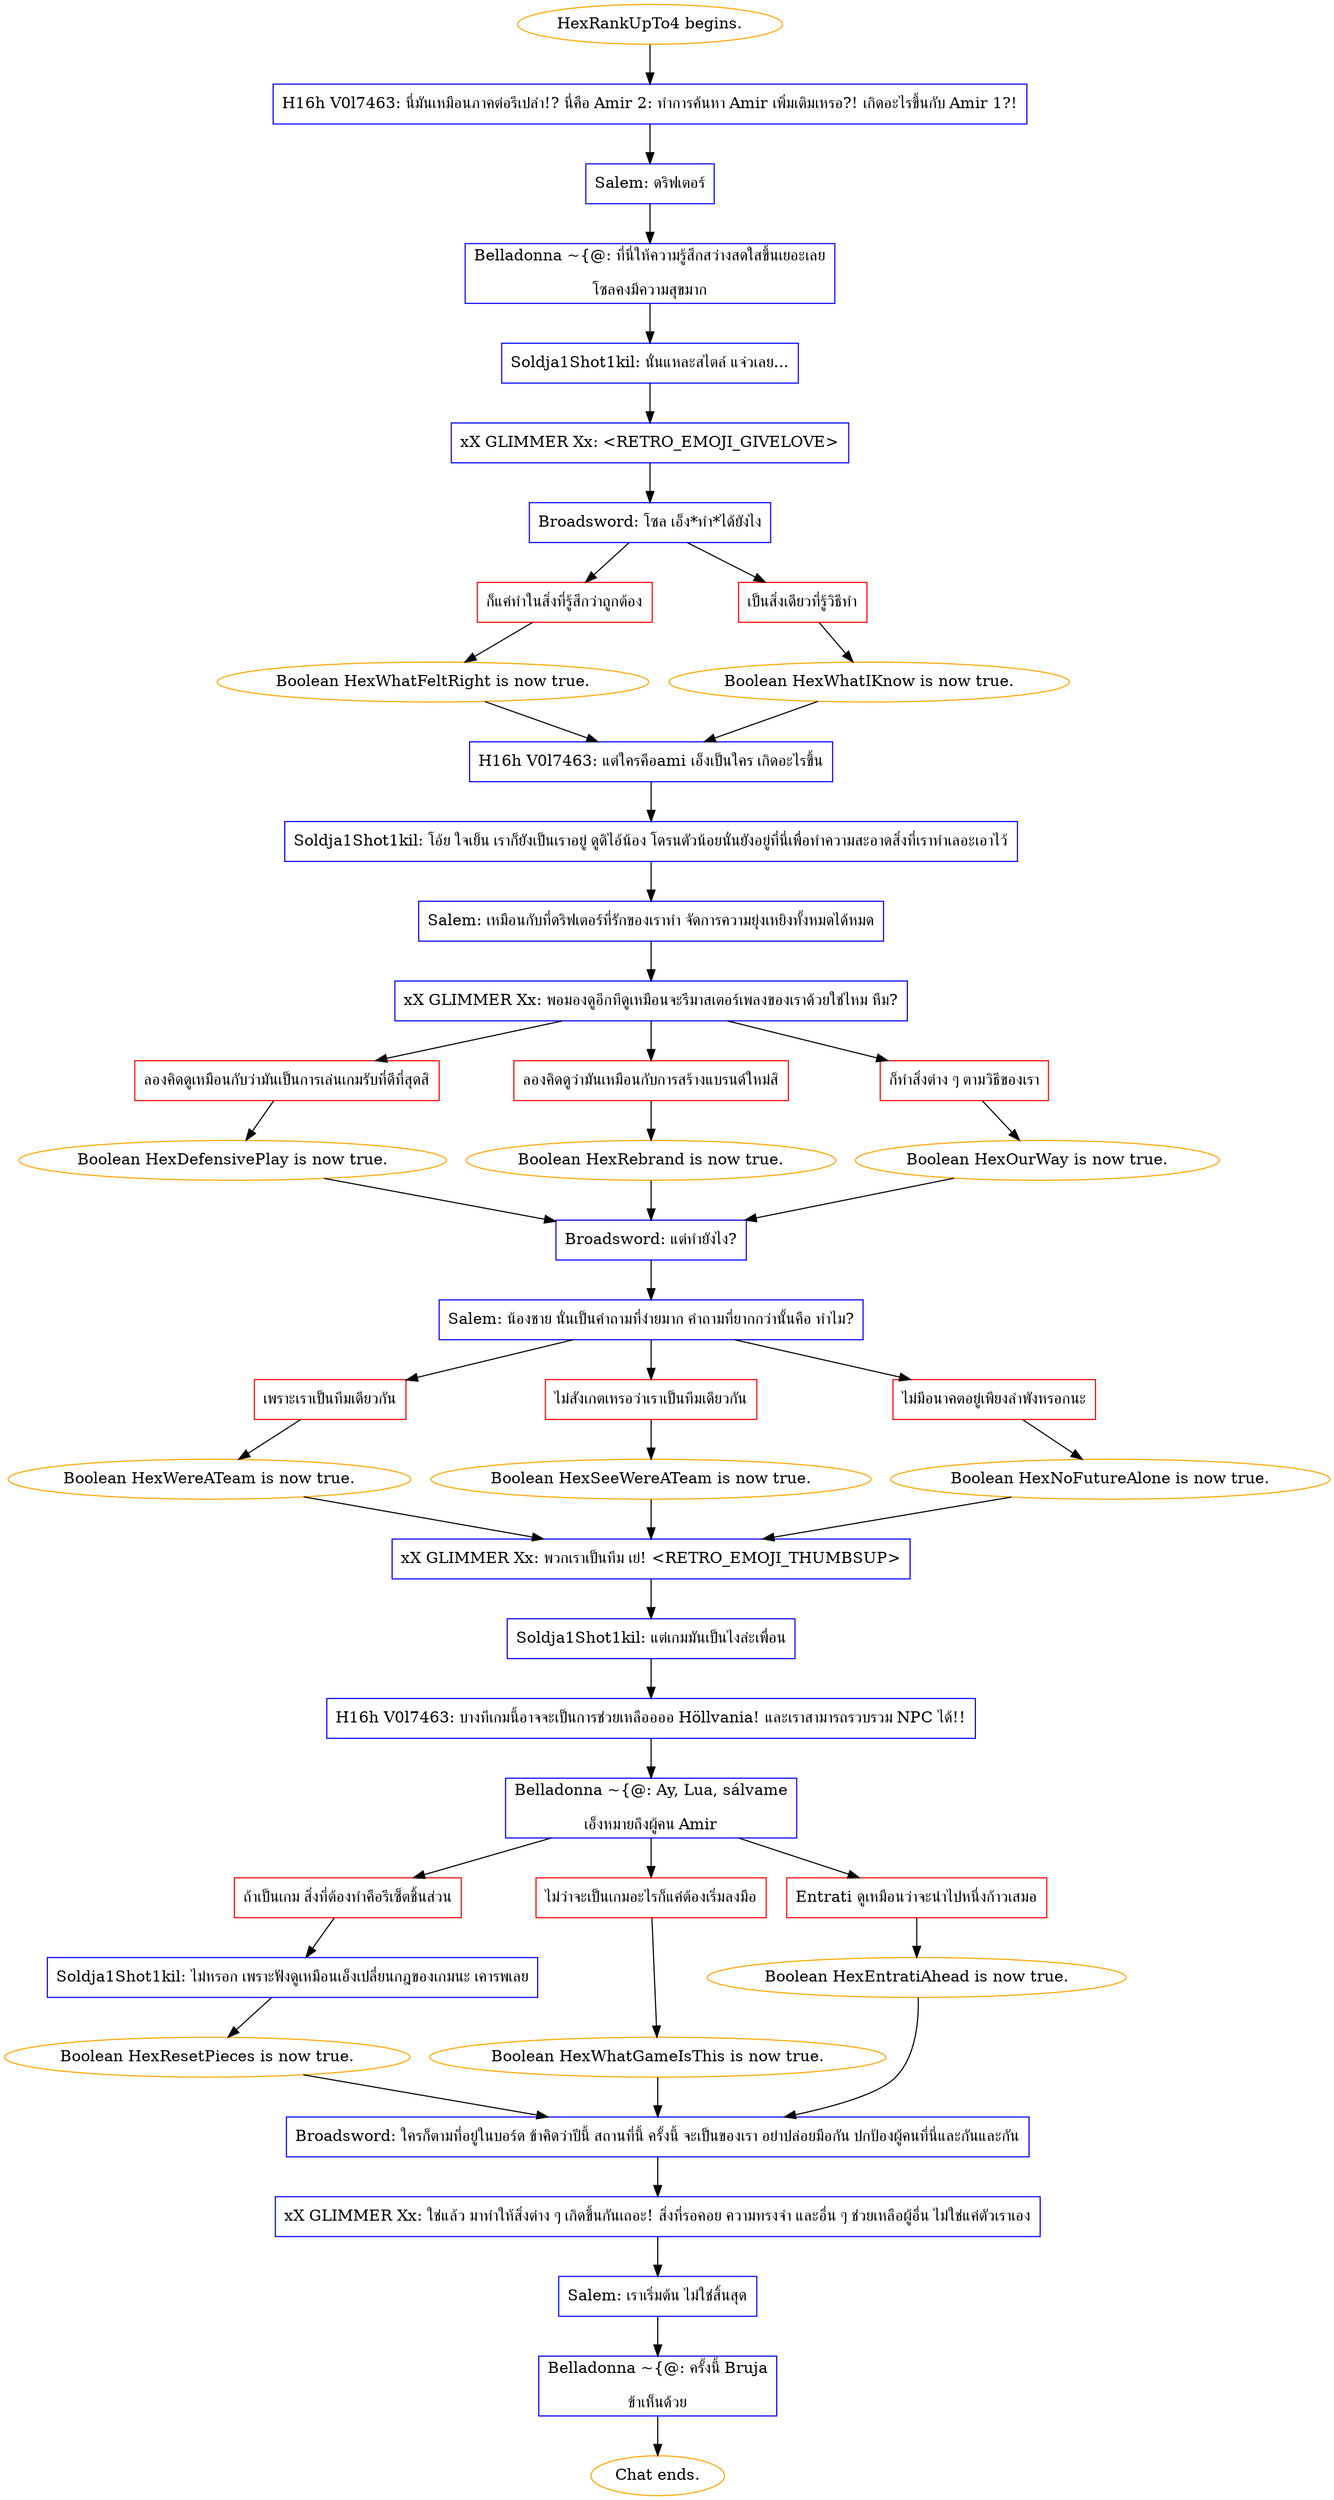 digraph {
	"HexRankUpTo4 begins." [color=orange];
		"HexRankUpTo4 begins." -> j3235337320;
	j3235337320 [label="H16h V0l7463: นี่มันเหมือนภาคต่อรึเปล่า!? นี่คือ Amir 2: ทำการค้นหา Amir เพิ่มเติมเหรอ?! เกิดอะไรขึ้นกับ Amir 1?!",shape=box,color=blue];
		j3235337320 -> j3040392618;
	j3040392618 [label="Salem: ดริฟเตอร์",shape=box,color=blue];
		j3040392618 -> j94022476;
	j94022476 [label="Belladonna ~{@: ที่นี่ให้ความรู้สึกสว่างสดใสขึ้นเยอะเลย
โซลคงมีความสุขมาก",shape=box,color=blue];
		j94022476 -> j3978469337;
	j3978469337 [label="Soldja1Shot1kil: นั่นแหละสไตล์ แจ๋วเลย...",shape=box,color=blue];
		j3978469337 -> j2768742660;
	j2768742660 [label="xX GLIMMER Xx: <RETRO_EMOJI_GIVELOVE>",shape=box,color=blue];
		j2768742660 -> j185064659;
	j185064659 [label="Broadsword: โซล เอ็ง*ทำ*ได้ยังไง",shape=box,color=blue];
		j185064659 -> j3621434530;
		j185064659 -> j2933775477;
	j3621434530 [label="ก็แค่ทำในสิ่งที่รู้สึกว่าถูกต้อง",shape=box,color=red];
		j3621434530 -> j3707911843;
	j2933775477 [label="เป็นสิ่งเดียวที่รู้วิธีทำ",shape=box,color=red];
		j2933775477 -> j3820490605;
	j3707911843 [label="Boolean HexWhatFeltRight is now true.",color=orange];
		j3707911843 -> j3491689036;
	j3820490605 [label="Boolean HexWhatIKnow is now true.",color=orange];
		j3820490605 -> j3491689036;
	j3491689036 [label="H16h V0l7463: แต่ใครคือami เอ็งเป็นใคร เกิดอะไรขึ้น",shape=box,color=blue];
		j3491689036 -> j2362604477;
	j2362604477 [label="Soldja1Shot1kil: โอ้ย ใจเย็น เราก็ยังเป็นเราอยู่ ดูดิไอ้น้อง โดรนตัวน้อยนั่นยังอยู่ที่นี่เพื่อทำความสะอาดสิ่งที่เราทำเลอะเอาไว้",shape=box,color=blue];
		j2362604477 -> j1675635049;
	j1675635049 [label="Salem: เหมือนกับที่ดริฟเตอร์ที่รักของเราทำ จัดการความยุ่งเหยิงทั้งหมดได้หมด",shape=box,color=blue];
		j1675635049 -> j718235428;
	j718235428 [label="xX GLIMMER Xx: พอมองดูอีกทีดูเหมือนจะรีมาสเตอร์เพลงของเราด้วยใช่ไหม หืม?",shape=box,color=blue];
		j718235428 -> j2893356481;
		j718235428 -> j1725839575;
		j718235428 -> j1931443218;
	j2893356481 [label="ลองคิดดูเหมือนกับว่ามันเป็นการเล่นเกมรับที่ดีที่สุดสิ",shape=box,color=red];
		j2893356481 -> j504153924;
	j1725839575 [label="ลองคิดดูว่ามันเหมือนกับการสร้างแบรนด์ใหม่สิ",shape=box,color=red];
		j1725839575 -> j688211002;
	j1931443218 [label="ก็ทำสิ่งต่าง ๆ ตามวิธีของเรา",shape=box,color=red];
		j1931443218 -> j3803955372;
	j504153924 [label="Boolean HexDefensivePlay is now true.",color=orange];
		j504153924 -> j3320349451;
	j688211002 [label="Boolean HexRebrand is now true.",color=orange];
		j688211002 -> j3320349451;
	j3803955372 [label="Boolean HexOurWay is now true.",color=orange];
		j3803955372 -> j3320349451;
	j3320349451 [label="Broadsword: แต่ทำยังไง?",shape=box,color=blue];
		j3320349451 -> j1786947872;
	j1786947872 [label="Salem: น้องชาย นั่นเป็นคำถามที่ง่ายมาก คำถามที่ยากกว่านั้นคือ ทำไม?",shape=box,color=blue];
		j1786947872 -> j1092075286;
		j1786947872 -> j3026000851;
		j1786947872 -> j1925994064;
	j1092075286 [label="เพราะเราเป็นทีมเดียวกัน",shape=box,color=red];
		j1092075286 -> j2850093611;
	j3026000851 [label="ไม่สังเกตเหรอว่าเราเป็นทีมเดียวกัน",shape=box,color=red];
		j3026000851 -> j2658565244;
	j1925994064 [label="ไม่มีอนาคตอยู่เพียงลำพังหรอกนะ",shape=box,color=red];
		j1925994064 -> j1826306917;
	j2850093611 [label="Boolean HexWereATeam is now true.",color=orange];
		j2850093611 -> j1257726459;
	j2658565244 [label="Boolean HexSeeWereATeam is now true.",color=orange];
		j2658565244 -> j1257726459;
	j1826306917 [label="Boolean HexNoFutureAlone is now true.",color=orange];
		j1826306917 -> j1257726459;
	j1257726459 [label="xX GLIMMER Xx: พวกเราเป็นทีม เย่! <RETRO_EMOJI_THUMBSUP>",shape=box,color=blue];
		j1257726459 -> j190441609;
	j190441609 [label="Soldja1Shot1kil: แต่เกมมันเป็นไงล่ะเพื่อน",shape=box,color=blue];
		j190441609 -> j29806361;
	j29806361 [label="H16h V0l7463: บางทีเกมนี้อาจจะเป็นการช่วยเหลืออออ Höllvania! และเราสามารถรวบรวม NPC ได้!!",shape=box,color=blue];
		j29806361 -> j3981469467;
	j3981469467 [label="Belladonna ~{@: Ay, Lua, sálvame
เอ็งหมายถึงผู้คน Amir",shape=box,color=blue];
		j3981469467 -> j432296734;
		j3981469467 -> j2542680515;
		j3981469467 -> j3235624151;
	j432296734 [label="ถ้าเป็นเกม สิ่งที่ต้องทำคือรีเซ็ตชิ้นส่วน",shape=box,color=red];
		j432296734 -> j1578754179;
	j2542680515 [label="ไม่ว่าจะเป็นเกมอะไรก็แค่ต้องเริ่มลงมือ",shape=box,color=red];
		j2542680515 -> j2343678765;
	j3235624151 [label="Entrati ดูเหมือนว่าจะนำไปหนึ่งก้าวเสมอ",shape=box,color=red];
		j3235624151 -> j396009625;
	j1578754179 [label="Soldja1Shot1kil: ไม่หรอก เพราะฟังดูเหมือนเอ็งเปลี่ยนกฎของเกมนะ เคารพเลย",shape=box,color=blue];
		j1578754179 -> j1435231508;
	j2343678765 [label="Boolean HexWhatGameIsThis is now true.",color=orange];
		j2343678765 -> j2469253007;
	j396009625 [label="Boolean HexEntratiAhead is now true.",color=orange];
		j396009625 -> j2469253007;
	j1435231508 [label="Boolean HexResetPieces is now true.",color=orange];
		j1435231508 -> j2469253007;
	j2469253007 [label="Broadsword: ใครก็ตามที่อยู่ในบอร์ด ข้าคิดว่าปีนี้ สถานที่นี้ ครั้งนี้ จะเป็นของเรา อย่าปล่อยมือกัน ปกป้องผู้คนที่นี่และกันและกัน",shape=box,color=blue];
		j2469253007 -> j1106165202;
	j1106165202 [label="xX GLIMMER Xx: ใช่แล้ว มาทำให้สิ่งต่าง ๆ เกิดขึ้นกันเถอะ! สิ่งที่รอคอย ความทรงจำ และอื่น ๆ ช่วยเหลือผู้อื่น ไม่ใช่แค่ตัวเราเอง",shape=box,color=blue];
		j1106165202 -> j962408598;
	j962408598 [label="Salem: เราเริ่มต้น ไม่ใช่สิ้นสุด",shape=box,color=blue];
		j962408598 -> j1776789493;
	j1776789493 [label="Belladonna ~{@: ครั้งนี้ Bruja
ข้าเห็นด้วย",shape=box,color=blue];
		j1776789493 -> "Chat ends.";
	"Chat ends." [color=orange];
}